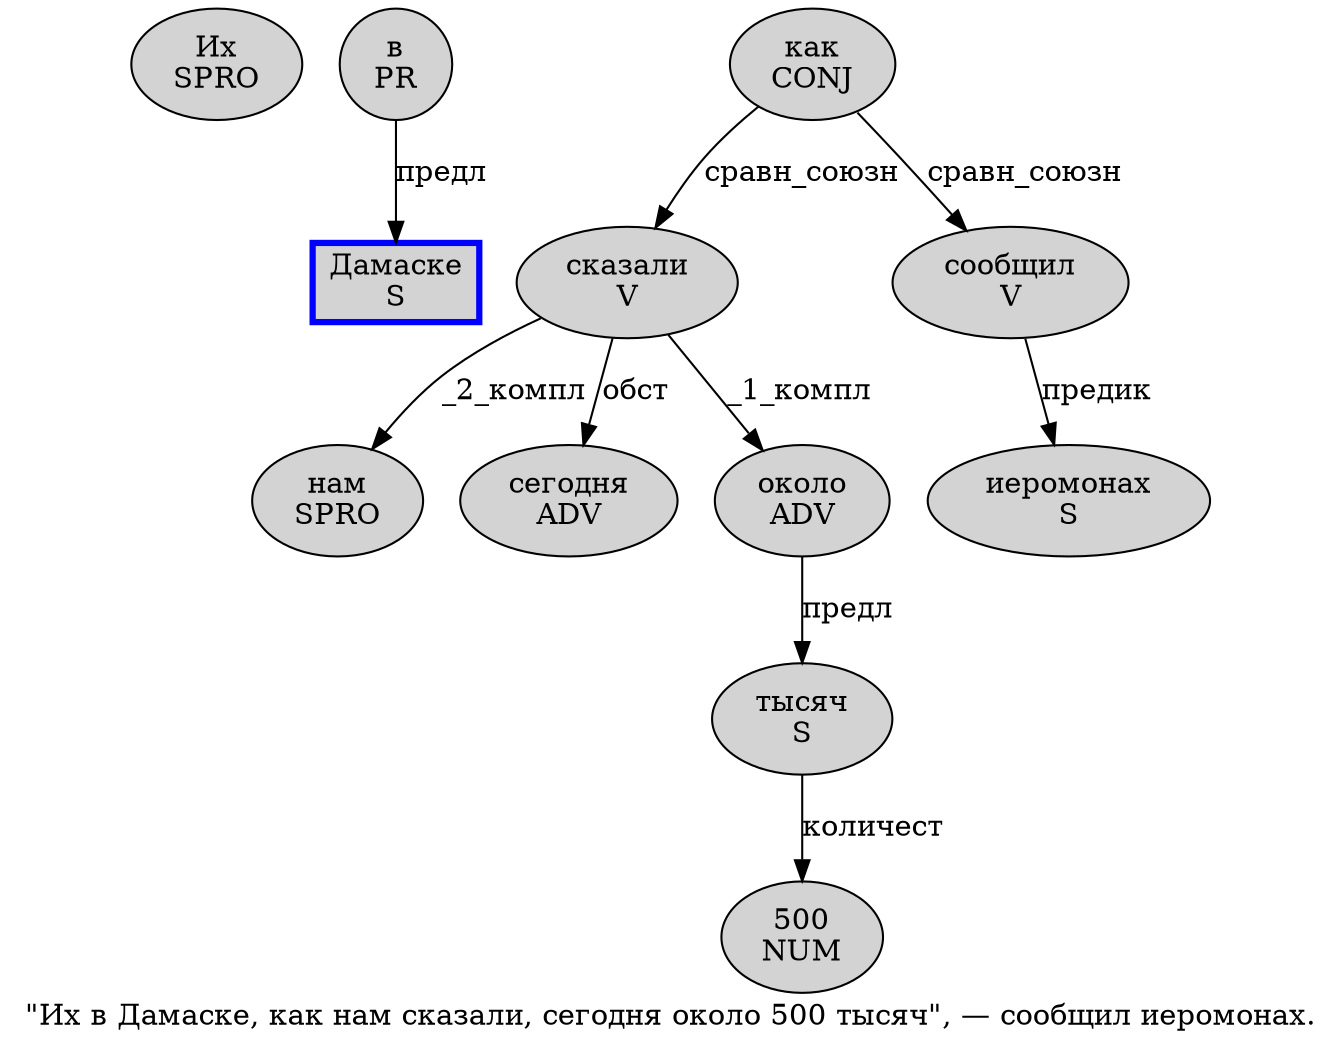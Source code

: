 digraph SENTENCE_518 {
	graph [label="\"Их в Дамаске, как нам сказали, сегодня около 500 тысяч\", — сообщил иеромонах."]
	node [style=filled]
		1 [label="Их
SPRO" color="" fillcolor=lightgray penwidth=1 shape=ellipse]
		2 [label="в
PR" color="" fillcolor=lightgray penwidth=1 shape=ellipse]
		3 [label="Дамаске
S" color=blue fillcolor=lightgray penwidth=3 shape=box]
		5 [label="как
CONJ" color="" fillcolor=lightgray penwidth=1 shape=ellipse]
		6 [label="нам
SPRO" color="" fillcolor=lightgray penwidth=1 shape=ellipse]
		7 [label="сказали
V" color="" fillcolor=lightgray penwidth=1 shape=ellipse]
		9 [label="сегодня
ADV" color="" fillcolor=lightgray penwidth=1 shape=ellipse]
		10 [label="около
ADV" color="" fillcolor=lightgray penwidth=1 shape=ellipse]
		11 [label="500
NUM" color="" fillcolor=lightgray penwidth=1 shape=ellipse]
		12 [label="тысяч
S" color="" fillcolor=lightgray penwidth=1 shape=ellipse]
		16 [label="сообщил
V" color="" fillcolor=lightgray penwidth=1 shape=ellipse]
		17 [label="иеромонах
S" color="" fillcolor=lightgray penwidth=1 shape=ellipse]
			10 -> 12 [label="предл"]
			7 -> 6 [label="_2_компл"]
			7 -> 9 [label="обст"]
			7 -> 10 [label="_1_компл"]
			16 -> 17 [label="предик"]
			2 -> 3 [label="предл"]
			5 -> 7 [label="сравн_союзн"]
			5 -> 16 [label="сравн_союзн"]
			12 -> 11 [label="количест"]
}